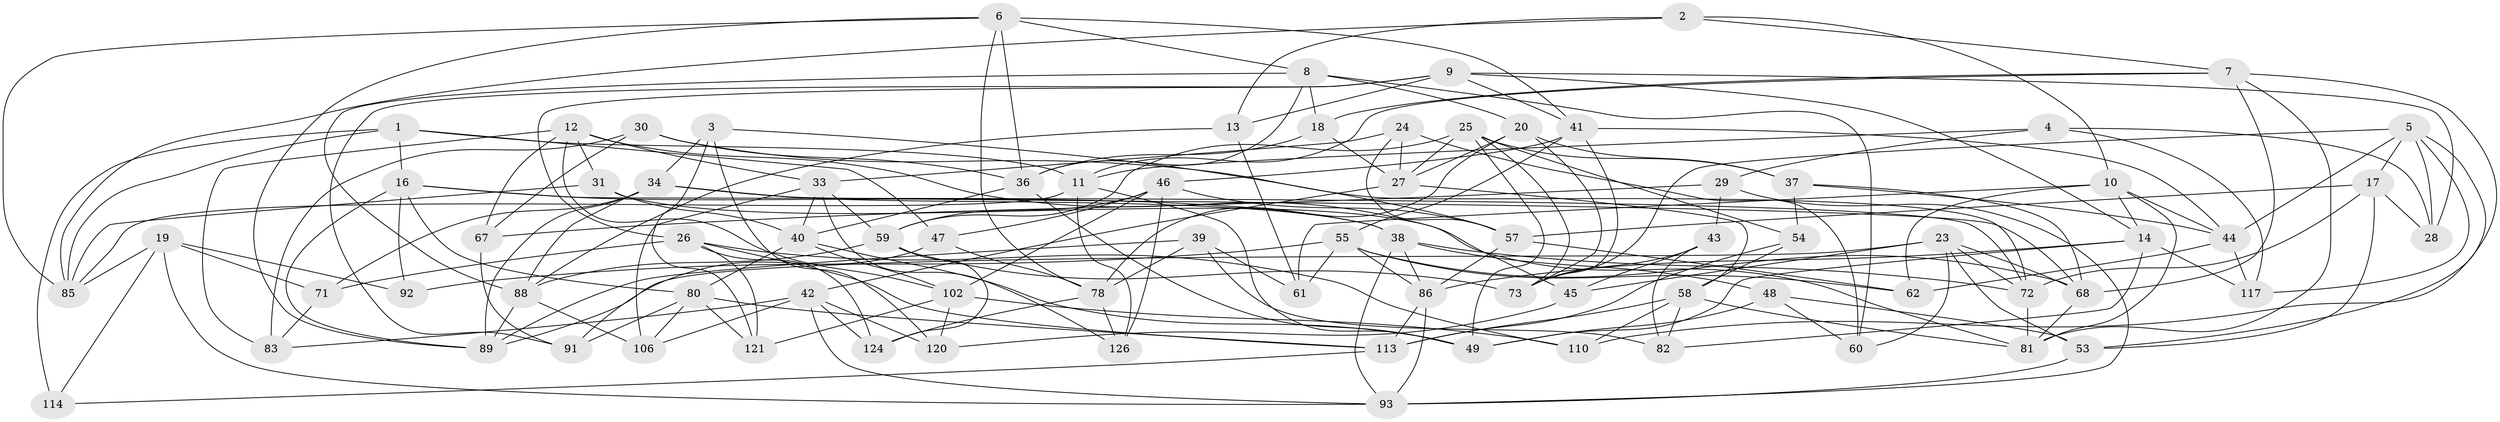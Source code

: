 // original degree distribution, {4: 1.0}
// Generated by graph-tools (version 1.1) at 2025/42/03/06/25 10:42:20]
// undirected, 80 vertices, 203 edges
graph export_dot {
graph [start="1"]
  node [color=gray90,style=filled];
  1 [super="+101"];
  2;
  3;
  4;
  5 [super="+95"];
  6 [super="+64"];
  7 [super="+22"];
  8 [super="+21"];
  9 [super="+56"];
  10 [super="+15"];
  11 [super="+118"];
  12 [super="+84"];
  13;
  14 [super="+75"];
  16 [super="+76"];
  17 [super="+32"];
  18;
  19 [super="+99"];
  20 [super="+103"];
  23 [super="+52"];
  24;
  25 [super="+66"];
  26 [super="+98"];
  27 [super="+35"];
  28;
  29;
  30;
  31;
  33 [super="+119"];
  34 [super="+100"];
  36 [super="+109"];
  37 [super="+51"];
  38 [super="+116"];
  39;
  40 [super="+104"];
  41 [super="+127"];
  42 [super="+50"];
  43;
  44 [super="+111"];
  45;
  46 [super="+74"];
  47;
  48;
  49 [super="+69"];
  53 [super="+63"];
  54;
  55 [super="+96"];
  57 [super="+65"];
  58 [super="+70"];
  59 [super="+90"];
  60;
  61;
  62;
  67;
  68 [super="+77"];
  71;
  72 [super="+79"];
  73 [super="+122"];
  78 [super="+107"];
  80 [super="+123"];
  81 [super="+105"];
  82;
  83;
  85 [super="+94"];
  86 [super="+87"];
  88 [super="+108"];
  89 [super="+97"];
  91;
  92;
  93 [super="+125"];
  102 [super="+112"];
  106;
  110;
  113 [super="+115"];
  114;
  117;
  120;
  121;
  124;
  126;
  1 -- 85;
  1 -- 16;
  1 -- 114 [weight=2];
  1 -- 11;
  1 -- 47;
  2 -- 10;
  2 -- 13;
  2 -- 85;
  2 -- 7;
  3 -- 120;
  3 -- 34;
  3 -- 121;
  3 -- 57;
  4 -- 28;
  4 -- 29;
  4 -- 117;
  4 -- 11;
  5 -- 17;
  5 -- 28;
  5 -- 44;
  5 -- 73;
  5 -- 117;
  5 -- 53;
  6 -- 36;
  6 -- 8;
  6 -- 85;
  6 -- 89;
  6 -- 41;
  6 -- 78;
  7 -- 81;
  7 -- 110;
  7 -- 11;
  7 -- 18;
  7 -- 68;
  8 -- 60;
  8 -- 88;
  8 -- 18;
  8 -- 20;
  8 -- 36;
  9 -- 13;
  9 -- 91;
  9 -- 26;
  9 -- 28;
  9 -- 41;
  9 -- 14;
  10 -- 44;
  10 -- 61;
  10 -- 81;
  10 -- 62;
  10 -- 14;
  11 -- 126;
  11 -- 85;
  11 -- 49;
  12 -- 31;
  12 -- 83;
  12 -- 102;
  12 -- 33;
  12 -- 67;
  12 -- 45;
  13 -- 88;
  13 -- 61;
  14 -- 117;
  14 -- 49;
  14 -- 86;
  14 -- 82;
  16 -- 80;
  16 -- 72;
  16 -- 92;
  16 -- 38;
  16 -- 89;
  17 -- 53 [weight=2];
  17 -- 57;
  17 -- 28;
  17 -- 72;
  18 -- 36;
  18 -- 27;
  19 -- 92 [weight=2];
  19 -- 93;
  19 -- 85;
  19 -- 114;
  19 -- 71;
  20 -- 37 [weight=2];
  20 -- 27;
  20 -- 73;
  20 -- 78;
  23 -- 68;
  23 -- 60;
  23 -- 45;
  23 -- 89;
  23 -- 53;
  23 -- 72;
  24 -- 60;
  24 -- 57;
  24 -- 33;
  24 -- 27;
  25 -- 73;
  25 -- 54;
  25 -- 59;
  25 -- 27;
  25 -- 37;
  25 -- 49;
  26 -- 113;
  26 -- 71;
  26 -- 121;
  26 -- 124;
  26 -- 110;
  27 -- 42;
  27 -- 58;
  29 -- 67;
  29 -- 93;
  29 -- 43;
  30 -- 72;
  30 -- 67;
  30 -- 83;
  30 -- 36;
  31 -- 85;
  31 -- 81;
  31 -- 40;
  33 -- 106;
  33 -- 126;
  33 -- 59;
  33 -- 40;
  34 -- 89;
  34 -- 68;
  34 -- 88;
  34 -- 38;
  34 -- 71;
  36 -- 49;
  36 -- 40;
  37 -- 68;
  37 -- 44;
  37 -- 54;
  38 -- 86;
  38 -- 48;
  38 -- 93;
  38 -- 72;
  39 -- 78;
  39 -- 61;
  39 -- 82;
  39 -- 89;
  40 -- 80;
  40 -- 49;
  40 -- 102;
  41 -- 55;
  41 -- 46;
  41 -- 44;
  41 -- 73;
  42 -- 106;
  42 -- 120;
  42 -- 93;
  42 -- 83;
  42 -- 124;
  43 -- 45;
  43 -- 82;
  43 -- 73;
  44 -- 117;
  44 -- 62;
  45 -- 120;
  46 -- 126;
  46 -- 59;
  46 -- 102;
  46 -- 47;
  46 -- 57;
  47 -- 91;
  47 -- 78;
  48 -- 53;
  48 -- 60;
  48 -- 49;
  53 -- 93;
  54 -- 58;
  54 -- 113;
  55 -- 62;
  55 -- 92;
  55 -- 61;
  55 -- 68;
  55 -- 86;
  57 -- 62;
  57 -- 86;
  58 -- 110;
  58 -- 82;
  58 -- 81;
  58 -- 113;
  59 -- 73;
  59 -- 88;
  59 -- 124;
  67 -- 91;
  68 -- 81;
  71 -- 83;
  72 -- 81;
  78 -- 126;
  78 -- 124;
  80 -- 121;
  80 -- 106;
  80 -- 91;
  80 -- 113;
  86 -- 113;
  86 -- 93;
  88 -- 106;
  88 -- 89;
  102 -- 120;
  102 -- 121;
  102 -- 110;
  113 -- 114;
}
